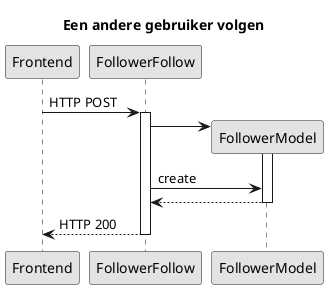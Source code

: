 @startuml
title Een andere gebruiker volgen
skinparam monochrome true
Frontend -> FollowerFollow: HTTP POST
activate FollowerFollow
FollowerFollow-> FollowerModel **:
activate FollowerModel
FollowerFollow->FollowerModel:create
FollowerFollow<--FollowerModel:
deactivate FollowerModel
Frontend <--FollowerFollow:HTTP 200
deactivate FollowerFollow
@enduml